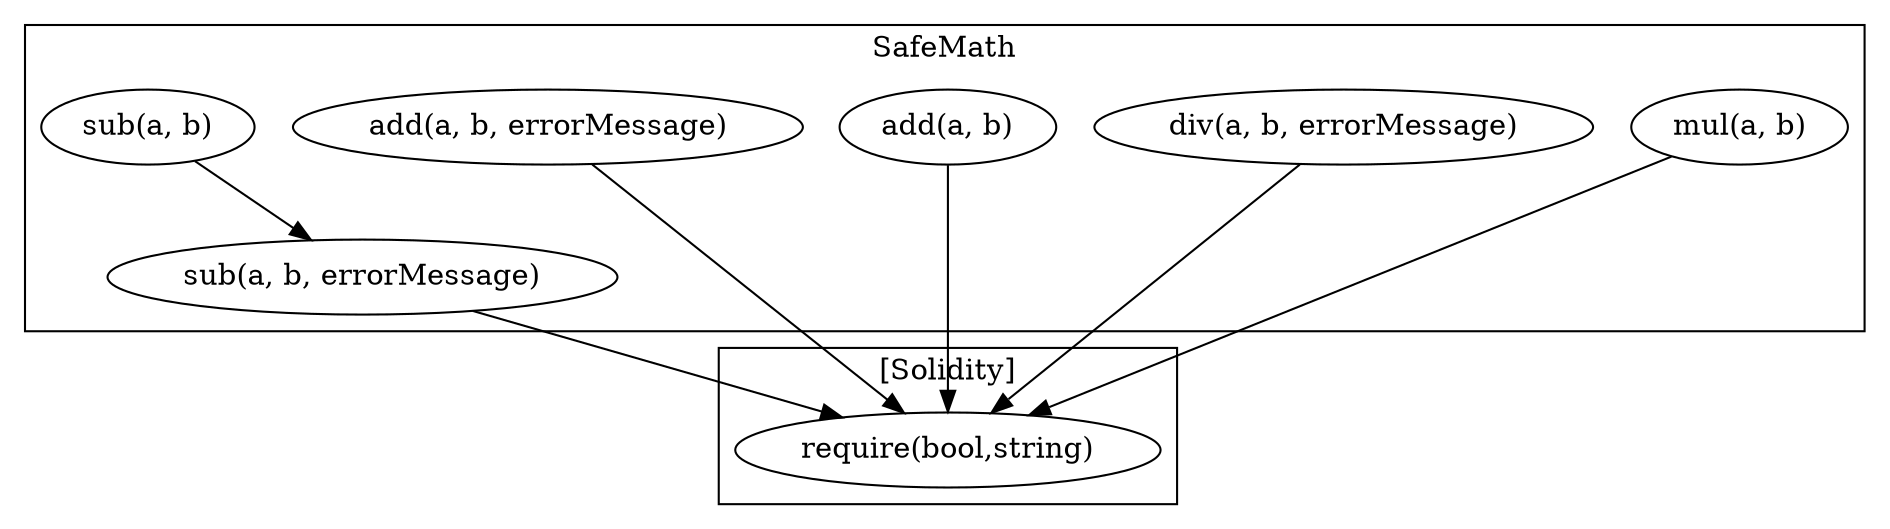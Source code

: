 strict digraph {
subgraph cluster_162_SafeMath {
label = "SafeMath"
"162_add_eb571a3b16279fdd808dacae85349e7091581dbe85a65bd816aaa6ad2788ee76" [label="add(a, b, errorMessage)"]
"162_sub_eb571a3b16279fdd808dacae85349e7091581dbe85a65bd816aaa6ad2788ee76" [label="sub(a, b, errorMessage)"]
"162_add_648fa9b31bc7ff7eb914e7a7180f07e0df0f8467839b1af8902da1d0bead03a2" [label="add(a, b)"]
"162_div_eb571a3b16279fdd808dacae85349e7091581dbe85a65bd816aaa6ad2788ee76" [label="div(a, b, errorMessage)"]
"162_mul_648fa9b31bc7ff7eb914e7a7180f07e0df0f8467839b1af8902da1d0bead03a2" [label="mul(a, b)"]
"162_sub_648fa9b31bc7ff7eb914e7a7180f07e0df0f8467839b1af8902da1d0bead03a2" [label="sub(a, b)"]
"162_sub_648fa9b31bc7ff7eb914e7a7180f07e0df0f8467839b1af8902da1d0bead03a2" -> "162_sub_eb571a3b16279fdd808dacae85349e7091581dbe85a65bd816aaa6ad2788ee76"
}subgraph cluster_solidity {
label = "[Solidity]"
"require(bool,string)" 
"162_mul_648fa9b31bc7ff7eb914e7a7180f07e0df0f8467839b1af8902da1d0bead03a2" -> "require(bool,string)"
"162_sub_eb571a3b16279fdd808dacae85349e7091581dbe85a65bd816aaa6ad2788ee76" -> "require(bool,string)"
"162_add_eb571a3b16279fdd808dacae85349e7091581dbe85a65bd816aaa6ad2788ee76" -> "require(bool,string)"
"162_add_648fa9b31bc7ff7eb914e7a7180f07e0df0f8467839b1af8902da1d0bead03a2" -> "require(bool,string)"
"162_div_eb571a3b16279fdd808dacae85349e7091581dbe85a65bd816aaa6ad2788ee76" -> "require(bool,string)"
}
}